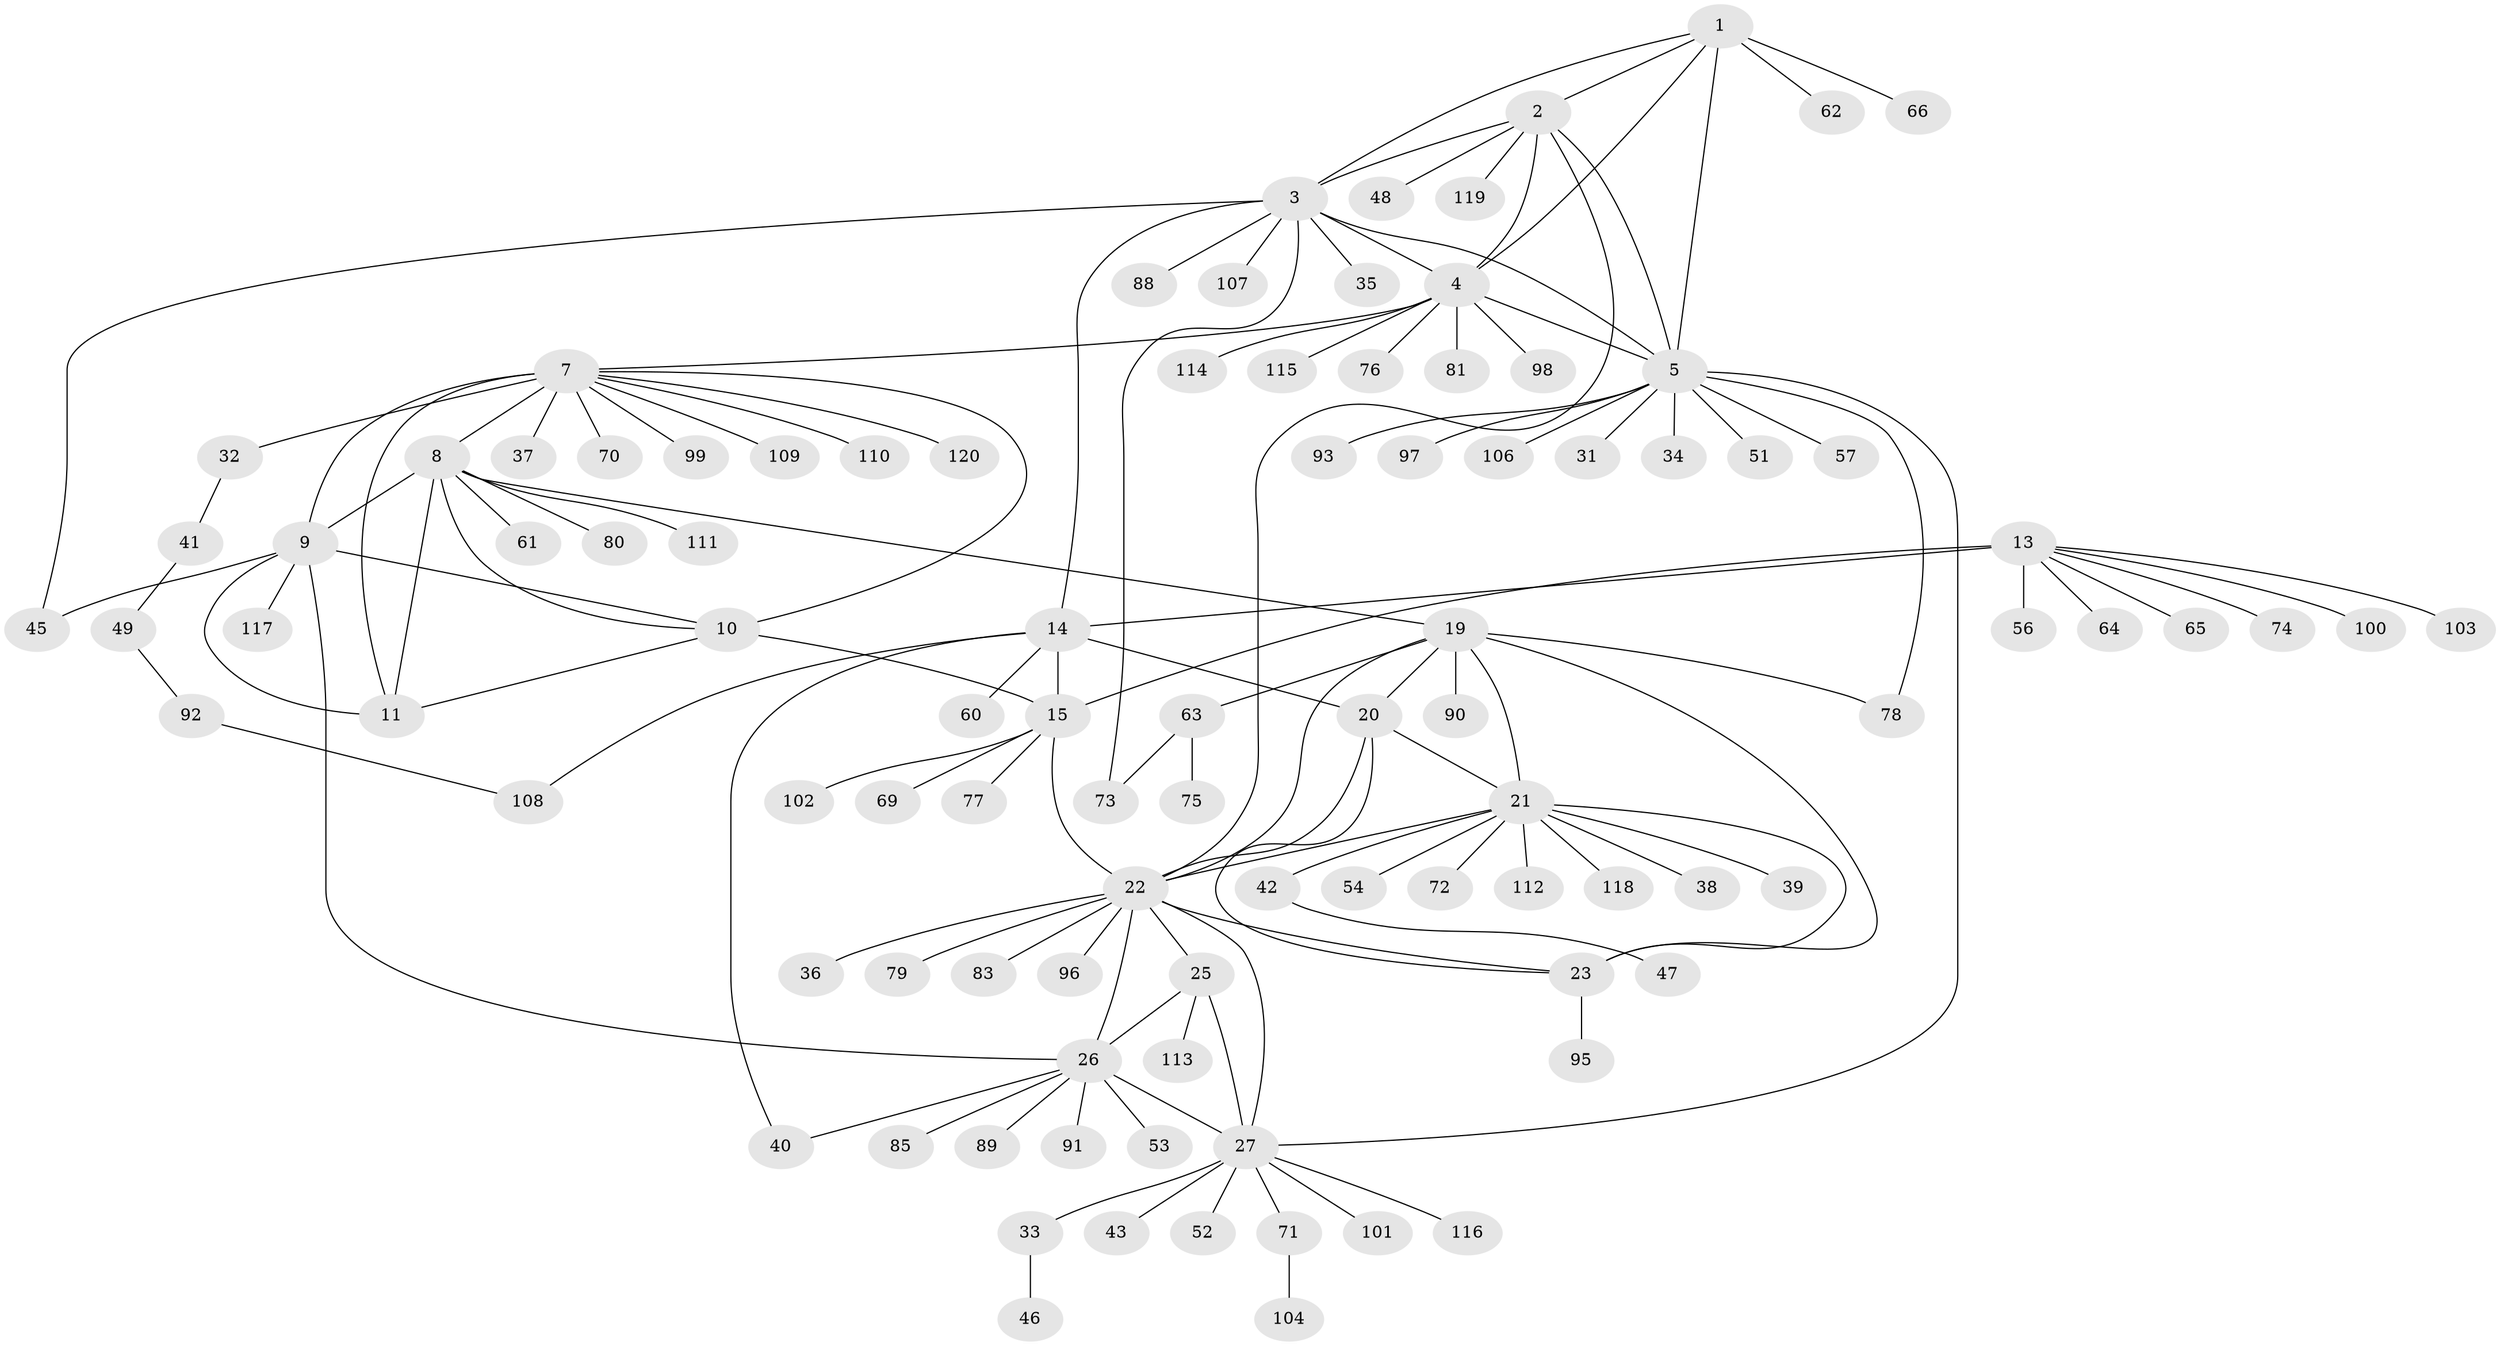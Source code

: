 // Generated by graph-tools (version 1.1) at 2025/52/02/27/25 19:52:21]
// undirected, 98 vertices, 130 edges
graph export_dot {
graph [start="1"]
  node [color=gray90,style=filled];
  1;
  2 [super="+6"];
  3 [super="+50"];
  4 [super="+87"];
  5 [super="+59"];
  7 [super="+12"];
  8 [super="+44"];
  9 [super="+86"];
  10;
  11 [super="+58"];
  13 [super="+17"];
  14 [super="+16"];
  15 [super="+18"];
  19 [super="+105"];
  20;
  21 [super="+24"];
  22 [super="+28"];
  23 [super="+84"];
  25;
  26 [super="+30"];
  27 [super="+29"];
  31;
  32;
  33 [super="+55"];
  34;
  35;
  36 [super="+67"];
  37;
  38;
  39;
  40;
  41;
  42;
  43;
  45 [super="+82"];
  46;
  47 [super="+94"];
  48;
  49;
  51;
  52;
  53;
  54;
  56;
  57;
  60;
  61;
  62;
  63 [super="+68"];
  64;
  65;
  66;
  69;
  70;
  71;
  72;
  73;
  74;
  75;
  76;
  77;
  78;
  79;
  80;
  81;
  83;
  85;
  88;
  89;
  90;
  91;
  92;
  93;
  95;
  96;
  97;
  98;
  99;
  100;
  101;
  102;
  103;
  104;
  106;
  107;
  108;
  109;
  110;
  111;
  112;
  113;
  114;
  115;
  116;
  117;
  118;
  119;
  120;
  1 -- 2 [weight=2];
  1 -- 3;
  1 -- 4;
  1 -- 5;
  1 -- 62;
  1 -- 66;
  2 -- 3 [weight=2];
  2 -- 4 [weight=2];
  2 -- 5 [weight=2];
  2 -- 48;
  2 -- 22;
  2 -- 119;
  3 -- 4;
  3 -- 5;
  3 -- 35;
  3 -- 45;
  3 -- 73;
  3 -- 88;
  3 -- 107;
  3 -- 14;
  4 -- 5;
  4 -- 76;
  4 -- 81;
  4 -- 98;
  4 -- 114;
  4 -- 115;
  4 -- 7;
  5 -- 27;
  5 -- 31;
  5 -- 34;
  5 -- 51;
  5 -- 57;
  5 -- 78;
  5 -- 93;
  5 -- 97;
  5 -- 106;
  7 -- 8 [weight=2];
  7 -- 9 [weight=2];
  7 -- 10 [weight=2];
  7 -- 11 [weight=2];
  7 -- 32;
  7 -- 37;
  7 -- 99;
  7 -- 120;
  7 -- 70;
  7 -- 109;
  7 -- 110;
  8 -- 9;
  8 -- 10;
  8 -- 11;
  8 -- 19;
  8 -- 61;
  8 -- 80;
  8 -- 111;
  9 -- 10;
  9 -- 11;
  9 -- 26;
  9 -- 45;
  9 -- 117;
  10 -- 11;
  10 -- 15;
  13 -- 14 [weight=4];
  13 -- 15 [weight=4];
  13 -- 64;
  13 -- 74;
  13 -- 100;
  13 -- 65;
  13 -- 103;
  13 -- 56;
  14 -- 15 [weight=4];
  14 -- 20;
  14 -- 40;
  14 -- 108;
  14 -- 60;
  15 -- 102;
  15 -- 22;
  15 -- 77;
  15 -- 69;
  19 -- 20;
  19 -- 21 [weight=2];
  19 -- 22;
  19 -- 23;
  19 -- 63;
  19 -- 78;
  19 -- 90;
  20 -- 21 [weight=2];
  20 -- 22;
  20 -- 23;
  21 -- 22 [weight=2];
  21 -- 23 [weight=2];
  21 -- 42;
  21 -- 38;
  21 -- 39;
  21 -- 72;
  21 -- 112;
  21 -- 54;
  21 -- 118;
  22 -- 23;
  22 -- 36;
  22 -- 79;
  22 -- 83;
  22 -- 96;
  22 -- 25;
  22 -- 26 [weight=2];
  22 -- 27 [weight=2];
  23 -- 95;
  25 -- 26 [weight=2];
  25 -- 27 [weight=2];
  25 -- 113;
  26 -- 27 [weight=4];
  26 -- 40;
  26 -- 53;
  26 -- 89;
  26 -- 91;
  26 -- 85;
  27 -- 33;
  27 -- 43;
  27 -- 52;
  27 -- 71;
  27 -- 116;
  27 -- 101;
  32 -- 41;
  33 -- 46;
  41 -- 49;
  42 -- 47;
  49 -- 92;
  63 -- 75;
  63 -- 73;
  71 -- 104;
  92 -- 108;
}
